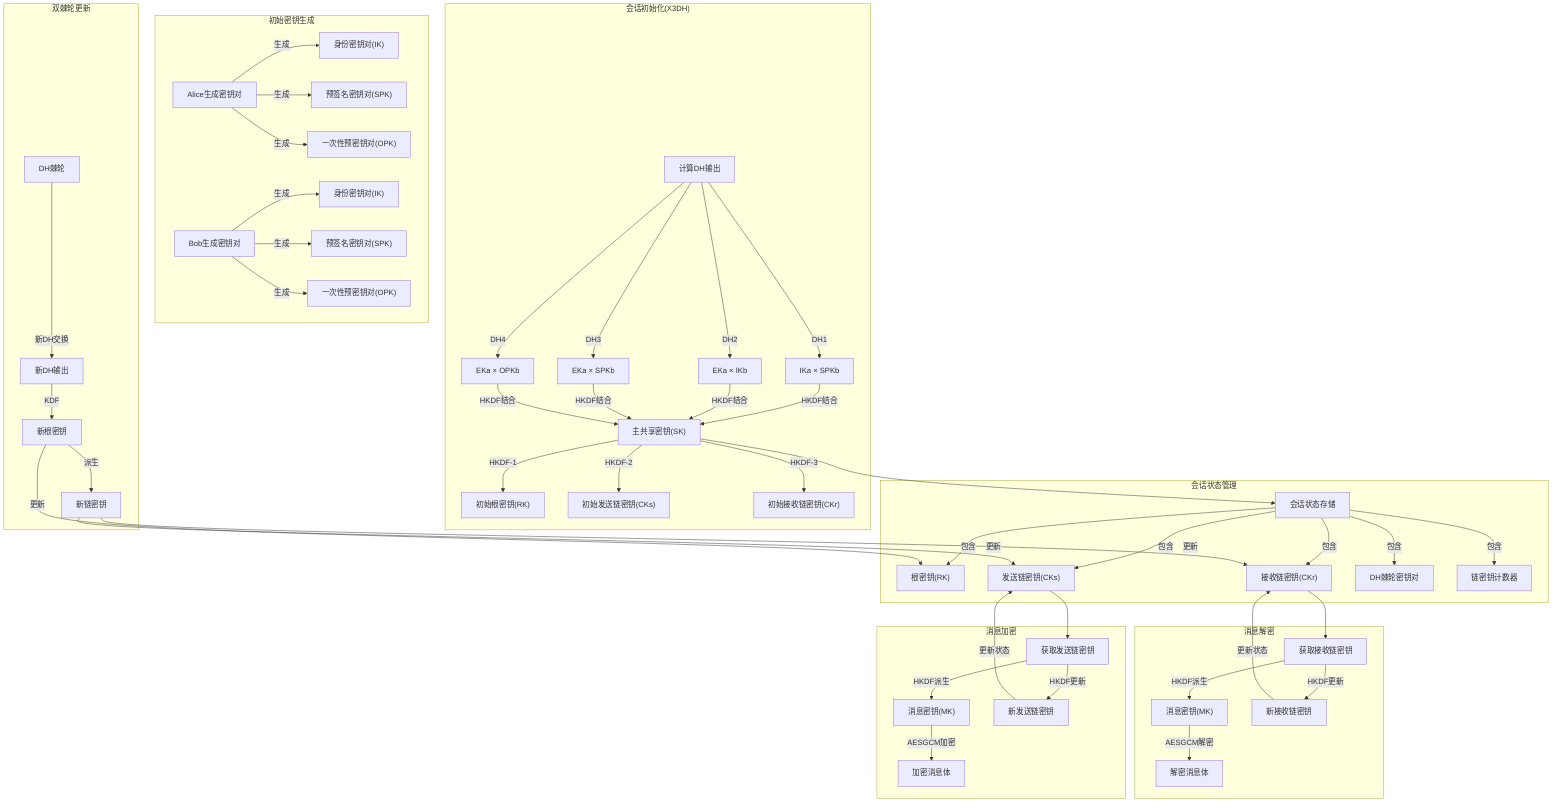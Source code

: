 graph TB
    subgraph "初始密钥生成"
        A1["Alice生成密钥对"] -->|生成| A2["身份密钥对(IK)"]
        A1 -->|生成| A3["预签名密钥对(SPK)"]
        A1 -->|生成| A4["一次性预密钥对(OPK)"]
        
        B1["Bob生成密钥对"] -->|生成| B2["身份密钥对(IK)"]
        B1 -->|生成| B3["预签名密钥对(SPK)"]
        B1 -->|生成| B4["一次性预密钥对(OPK)"]
    end

    subgraph "会话初始化(X3DH)"
        I1["计算DH输出"] -->|"DH1"| I2["IKa × SPKb"]
        I1 -->|"DH2"| I3["EKa × IKb"]
        I1 -->|"DH3"| I4["EKa × SPKb"]
        I1 -->|"DH4"| I5["EKa × OPKb"]
        
        I2 & I3 & I4 & I5 -->|"HKDF结合"| SK1["主共享密钥(SK)"]
        
        SK1 -->|"HKDF-1"| RK1["初始根密钥(RK)"]
        SK1 -->|"HKDF-2"| CK1["初始发送链密钥(CKs)"]
        SK1 -->|"HKDF-3"| CK2["初始接收链密钥(CKr)"]
    end

    subgraph "会话状态管理"
        SS1["会话状态存储"]
        SS1 -->|包含| SS2["根密钥(RK)"]
        SS1 -->|包含| SS3["发送链密钥(CKs)"]
        SS1 -->|包含| SS4["接收链密钥(CKr)"]
        SS1 -->|包含| SS5["DH棘轮密钥对"]
        SS1 -->|包含| SS6["链密钥计数器"]
    end

    subgraph "消息加密"
        E1["获取发送链密钥"] -->|"HKDF派生"| E2["消息密钥(MK)"]
        E1 -->|"HKDF更新"| E3["新发送链密钥"]
        E2 -->|"AESGCM加密"| E4["加密消息体"]
        E3 -->|"更新状态"| SS3
    end

    subgraph "消息解密"
        D1["获取接收链密钥"] -->|"HKDF派生"| D2["消息密钥(MK)"]
        D1 -->|"HKDF更新"| D3["新接收链密钥"]
        D2 -->|"AESGCM解密"| D4["解密消息体"]
        D3 -->|"更新状态"| SS4
    end

    subgraph "双棘轮更新"
        DR1["DH棘轮"] -->|"新DH交换"| DR2["新DH输出"]
        DR2 -->|"KDF"| DR3["新根密钥"]
        DR3 -->|"更新"| SS2
        DR3 -->|"派生"| DR4["新链密钥"]
        DR4 -->|"更新"| SS3
        DR4 -->|"更新"| SS4
    end

    SK1 --> SS1
    SS3 --> E1
    SS4 --> D1